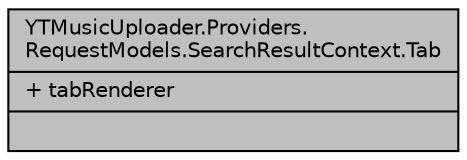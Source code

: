 digraph "YTMusicUploader.Providers.RequestModels.SearchResultContext.Tab"
{
 // LATEX_PDF_SIZE
  edge [fontname="Helvetica",fontsize="10",labelfontname="Helvetica",labelfontsize="10"];
  node [fontname="Helvetica",fontsize="10",shape=record];
  Node1 [label="{YTMusicUploader.Providers.\lRequestModels.SearchResultContext.Tab\n|+ tabRenderer\l|}",height=0.2,width=0.4,color="black", fillcolor="grey75", style="filled", fontcolor="black",tooltip=" "];
}
